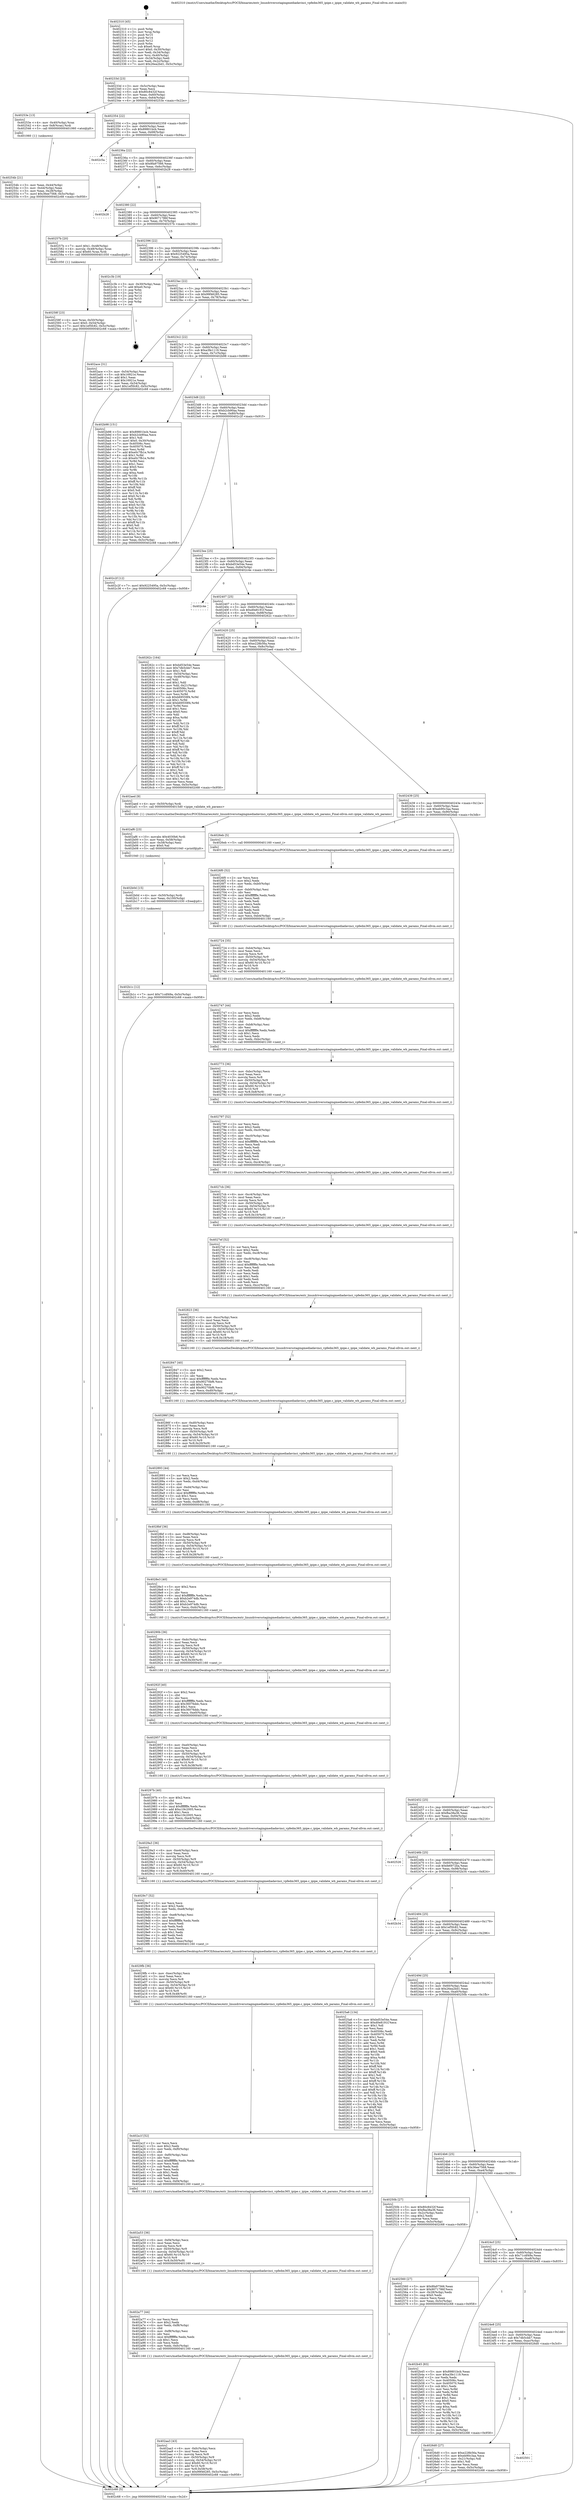 digraph "0x402310" {
  label = "0x402310 (/mnt/c/Users/mathe/Desktop/tcc/POCII/binaries/extr_linuxdriversstagingmediadavinci_vpfedm365_ipipe.c_ipipe_validate_wb_params_Final-ollvm.out::main(0))"
  labelloc = "t"
  node[shape=record]

  Entry [label="",width=0.3,height=0.3,shape=circle,fillcolor=black,style=filled]
  "0x40233d" [label="{
     0x40233d [23]\l
     | [instrs]\l
     &nbsp;&nbsp;0x40233d \<+3\>: mov -0x5c(%rbp),%eax\l
     &nbsp;&nbsp;0x402340 \<+2\>: mov %eax,%ecx\l
     &nbsp;&nbsp;0x402342 \<+6\>: sub $0x80c8432f,%ecx\l
     &nbsp;&nbsp;0x402348 \<+3\>: mov %eax,-0x60(%rbp)\l
     &nbsp;&nbsp;0x40234b \<+3\>: mov %ecx,-0x64(%rbp)\l
     &nbsp;&nbsp;0x40234e \<+6\>: je 000000000040253e \<main+0x22e\>\l
  }"]
  "0x40253e" [label="{
     0x40253e [13]\l
     | [instrs]\l
     &nbsp;&nbsp;0x40253e \<+4\>: mov -0x40(%rbp),%rax\l
     &nbsp;&nbsp;0x402542 \<+4\>: mov 0x8(%rax),%rdi\l
     &nbsp;&nbsp;0x402546 \<+5\>: call 0000000000401060 \<atoi@plt\>\l
     | [calls]\l
     &nbsp;&nbsp;0x401060 \{1\} (unknown)\l
  }"]
  "0x402354" [label="{
     0x402354 [22]\l
     | [instrs]\l
     &nbsp;&nbsp;0x402354 \<+5\>: jmp 0000000000402359 \<main+0x49\>\l
     &nbsp;&nbsp;0x402359 \<+3\>: mov -0x60(%rbp),%eax\l
     &nbsp;&nbsp;0x40235c \<+5\>: sub $0x89801bcb,%eax\l
     &nbsp;&nbsp;0x402361 \<+3\>: mov %eax,-0x68(%rbp)\l
     &nbsp;&nbsp;0x402364 \<+6\>: je 0000000000402c5a \<main+0x94a\>\l
  }"]
  Exit [label="",width=0.3,height=0.3,shape=circle,fillcolor=black,style=filled,peripheries=2]
  "0x402c5a" [label="{
     0x402c5a\l
  }", style=dashed]
  "0x40236a" [label="{
     0x40236a [22]\l
     | [instrs]\l
     &nbsp;&nbsp;0x40236a \<+5\>: jmp 000000000040236f \<main+0x5f\>\l
     &nbsp;&nbsp;0x40236f \<+3\>: mov -0x60(%rbp),%eax\l
     &nbsp;&nbsp;0x402372 \<+5\>: sub $0x8fa97566,%eax\l
     &nbsp;&nbsp;0x402377 \<+3\>: mov %eax,-0x6c(%rbp)\l
     &nbsp;&nbsp;0x40237a \<+6\>: je 0000000000402b28 \<main+0x818\>\l
  }"]
  "0x402b1c" [label="{
     0x402b1c [12]\l
     | [instrs]\l
     &nbsp;&nbsp;0x402b1c \<+7\>: movl $0x71cdf49a,-0x5c(%rbp)\l
     &nbsp;&nbsp;0x402b23 \<+5\>: jmp 0000000000402c68 \<main+0x958\>\l
  }"]
  "0x402b28" [label="{
     0x402b28\l
  }", style=dashed]
  "0x402380" [label="{
     0x402380 [22]\l
     | [instrs]\l
     &nbsp;&nbsp;0x402380 \<+5\>: jmp 0000000000402385 \<main+0x75\>\l
     &nbsp;&nbsp;0x402385 \<+3\>: mov -0x60(%rbp),%eax\l
     &nbsp;&nbsp;0x402388 \<+5\>: sub $0x9071786f,%eax\l
     &nbsp;&nbsp;0x40238d \<+3\>: mov %eax,-0x70(%rbp)\l
     &nbsp;&nbsp;0x402390 \<+6\>: je 000000000040257b \<main+0x26b\>\l
  }"]
  "0x402b0d" [label="{
     0x402b0d [15]\l
     | [instrs]\l
     &nbsp;&nbsp;0x402b0d \<+4\>: mov -0x50(%rbp),%rdi\l
     &nbsp;&nbsp;0x402b11 \<+6\>: mov %eax,-0x100(%rbp)\l
     &nbsp;&nbsp;0x402b17 \<+5\>: call 0000000000401030 \<free@plt\>\l
     | [calls]\l
     &nbsp;&nbsp;0x401030 \{1\} (unknown)\l
  }"]
  "0x40257b" [label="{
     0x40257b [20]\l
     | [instrs]\l
     &nbsp;&nbsp;0x40257b \<+7\>: movl $0x1,-0x48(%rbp)\l
     &nbsp;&nbsp;0x402582 \<+4\>: movslq -0x48(%rbp),%rax\l
     &nbsp;&nbsp;0x402586 \<+4\>: imul $0x60,%rax,%rdi\l
     &nbsp;&nbsp;0x40258a \<+5\>: call 0000000000401050 \<malloc@plt\>\l
     | [calls]\l
     &nbsp;&nbsp;0x401050 \{1\} (unknown)\l
  }"]
  "0x402396" [label="{
     0x402396 [22]\l
     | [instrs]\l
     &nbsp;&nbsp;0x402396 \<+5\>: jmp 000000000040239b \<main+0x8b\>\l
     &nbsp;&nbsp;0x40239b \<+3\>: mov -0x60(%rbp),%eax\l
     &nbsp;&nbsp;0x40239e \<+5\>: sub $0x9225495a,%eax\l
     &nbsp;&nbsp;0x4023a3 \<+3\>: mov %eax,-0x74(%rbp)\l
     &nbsp;&nbsp;0x4023a6 \<+6\>: je 0000000000402c3b \<main+0x92b\>\l
  }"]
  "0x402af6" [label="{
     0x402af6 [23]\l
     | [instrs]\l
     &nbsp;&nbsp;0x402af6 \<+10\>: movabs $0x4030b6,%rdi\l
     &nbsp;&nbsp;0x402b00 \<+3\>: mov %eax,-0x58(%rbp)\l
     &nbsp;&nbsp;0x402b03 \<+3\>: mov -0x58(%rbp),%esi\l
     &nbsp;&nbsp;0x402b06 \<+2\>: mov $0x0,%al\l
     &nbsp;&nbsp;0x402b08 \<+5\>: call 0000000000401040 \<printf@plt\>\l
     | [calls]\l
     &nbsp;&nbsp;0x401040 \{1\} (unknown)\l
  }"]
  "0x402c3b" [label="{
     0x402c3b [19]\l
     | [instrs]\l
     &nbsp;&nbsp;0x402c3b \<+3\>: mov -0x30(%rbp),%eax\l
     &nbsp;&nbsp;0x402c3e \<+7\>: add $0xe0,%rsp\l
     &nbsp;&nbsp;0x402c45 \<+1\>: pop %rbx\l
     &nbsp;&nbsp;0x402c46 \<+2\>: pop %r12\l
     &nbsp;&nbsp;0x402c48 \<+2\>: pop %r14\l
     &nbsp;&nbsp;0x402c4a \<+2\>: pop %r15\l
     &nbsp;&nbsp;0x402c4c \<+1\>: pop %rbp\l
     &nbsp;&nbsp;0x402c4d \<+1\>: ret\l
  }"]
  "0x4023ac" [label="{
     0x4023ac [22]\l
     | [instrs]\l
     &nbsp;&nbsp;0x4023ac \<+5\>: jmp 00000000004023b1 \<main+0xa1\>\l
     &nbsp;&nbsp;0x4023b1 \<+3\>: mov -0x60(%rbp),%eax\l
     &nbsp;&nbsp;0x4023b4 \<+5\>: sub $0x99f46285,%eax\l
     &nbsp;&nbsp;0x4023b9 \<+3\>: mov %eax,-0x78(%rbp)\l
     &nbsp;&nbsp;0x4023bc \<+6\>: je 0000000000402ace \<main+0x7be\>\l
  }"]
  "0x402aa3" [label="{
     0x402aa3 [43]\l
     | [instrs]\l
     &nbsp;&nbsp;0x402aa3 \<+6\>: mov -0xfc(%rbp),%ecx\l
     &nbsp;&nbsp;0x402aa9 \<+3\>: imul %eax,%ecx\l
     &nbsp;&nbsp;0x402aac \<+3\>: movslq %ecx,%r8\l
     &nbsp;&nbsp;0x402aaf \<+4\>: mov -0x50(%rbp),%r9\l
     &nbsp;&nbsp;0x402ab3 \<+4\>: movslq -0x54(%rbp),%r10\l
     &nbsp;&nbsp;0x402ab7 \<+4\>: imul $0x60,%r10,%r10\l
     &nbsp;&nbsp;0x402abb \<+3\>: add %r10,%r9\l
     &nbsp;&nbsp;0x402abe \<+4\>: mov %r8,0x58(%r9)\l
     &nbsp;&nbsp;0x402ac2 \<+7\>: movl $0x99f46285,-0x5c(%rbp)\l
     &nbsp;&nbsp;0x402ac9 \<+5\>: jmp 0000000000402c68 \<main+0x958\>\l
  }"]
  "0x402ace" [label="{
     0x402ace [31]\l
     | [instrs]\l
     &nbsp;&nbsp;0x402ace \<+3\>: mov -0x54(%rbp),%eax\l
     &nbsp;&nbsp;0x402ad1 \<+5\>: sub $0x16921e,%eax\l
     &nbsp;&nbsp;0x402ad6 \<+3\>: add $0x1,%eax\l
     &nbsp;&nbsp;0x402ad9 \<+5\>: add $0x16921e,%eax\l
     &nbsp;&nbsp;0x402ade \<+3\>: mov %eax,-0x54(%rbp)\l
     &nbsp;&nbsp;0x402ae1 \<+7\>: movl $0x1ef5fc82,-0x5c(%rbp)\l
     &nbsp;&nbsp;0x402ae8 \<+5\>: jmp 0000000000402c68 \<main+0x958\>\l
  }"]
  "0x4023c2" [label="{
     0x4023c2 [22]\l
     | [instrs]\l
     &nbsp;&nbsp;0x4023c2 \<+5\>: jmp 00000000004023c7 \<main+0xb7\>\l
     &nbsp;&nbsp;0x4023c7 \<+3\>: mov -0x60(%rbp),%eax\l
     &nbsp;&nbsp;0x4023ca \<+5\>: sub $0xa3fe1119,%eax\l
     &nbsp;&nbsp;0x4023cf \<+3\>: mov %eax,-0x7c(%rbp)\l
     &nbsp;&nbsp;0x4023d2 \<+6\>: je 0000000000402b98 \<main+0x888\>\l
  }"]
  "0x402a77" [label="{
     0x402a77 [44]\l
     | [instrs]\l
     &nbsp;&nbsp;0x402a77 \<+2\>: xor %ecx,%ecx\l
     &nbsp;&nbsp;0x402a79 \<+5\>: mov $0x2,%edx\l
     &nbsp;&nbsp;0x402a7e \<+6\>: mov %edx,-0xf8(%rbp)\l
     &nbsp;&nbsp;0x402a84 \<+1\>: cltd\l
     &nbsp;&nbsp;0x402a85 \<+6\>: mov -0xf8(%rbp),%esi\l
     &nbsp;&nbsp;0x402a8b \<+2\>: idiv %esi\l
     &nbsp;&nbsp;0x402a8d \<+6\>: imul $0xfffffffe,%edx,%edx\l
     &nbsp;&nbsp;0x402a93 \<+3\>: sub $0x1,%ecx\l
     &nbsp;&nbsp;0x402a96 \<+2\>: sub %ecx,%edx\l
     &nbsp;&nbsp;0x402a98 \<+6\>: mov %edx,-0xfc(%rbp)\l
     &nbsp;&nbsp;0x402a9e \<+5\>: call 0000000000401160 \<next_i\>\l
     | [calls]\l
     &nbsp;&nbsp;0x401160 \{1\} (/mnt/c/Users/mathe/Desktop/tcc/POCII/binaries/extr_linuxdriversstagingmediadavinci_vpfedm365_ipipe.c_ipipe_validate_wb_params_Final-ollvm.out::next_i)\l
  }"]
  "0x402b98" [label="{
     0x402b98 [151]\l
     | [instrs]\l
     &nbsp;&nbsp;0x402b98 \<+5\>: mov $0x89801bcb,%eax\l
     &nbsp;&nbsp;0x402b9d \<+5\>: mov $0xb2cb90aa,%ecx\l
     &nbsp;&nbsp;0x402ba2 \<+2\>: mov $0x1,%dl\l
     &nbsp;&nbsp;0x402ba4 \<+7\>: movl $0x0,-0x30(%rbp)\l
     &nbsp;&nbsp;0x402bab \<+7\>: mov 0x40506c,%esi\l
     &nbsp;&nbsp;0x402bb2 \<+7\>: mov 0x405070,%edi\l
     &nbsp;&nbsp;0x402bb9 \<+3\>: mov %esi,%r8d\l
     &nbsp;&nbsp;0x402bbc \<+7\>: add $0xe0c7fb1e,%r8d\l
     &nbsp;&nbsp;0x402bc3 \<+4\>: sub $0x1,%r8d\l
     &nbsp;&nbsp;0x402bc7 \<+7\>: sub $0xe0c7fb1e,%r8d\l
     &nbsp;&nbsp;0x402bce \<+4\>: imul %r8d,%esi\l
     &nbsp;&nbsp;0x402bd2 \<+3\>: and $0x1,%esi\l
     &nbsp;&nbsp;0x402bd5 \<+3\>: cmp $0x0,%esi\l
     &nbsp;&nbsp;0x402bd8 \<+4\>: sete %r9b\l
     &nbsp;&nbsp;0x402bdc \<+3\>: cmp $0xa,%edi\l
     &nbsp;&nbsp;0x402bdf \<+4\>: setl %r10b\l
     &nbsp;&nbsp;0x402be3 \<+3\>: mov %r9b,%r11b\l
     &nbsp;&nbsp;0x402be6 \<+4\>: xor $0xff,%r11b\l
     &nbsp;&nbsp;0x402bea \<+3\>: mov %r10b,%bl\l
     &nbsp;&nbsp;0x402bed \<+3\>: xor $0xff,%bl\l
     &nbsp;&nbsp;0x402bf0 \<+3\>: xor $0x0,%dl\l
     &nbsp;&nbsp;0x402bf3 \<+3\>: mov %r11b,%r14b\l
     &nbsp;&nbsp;0x402bf6 \<+4\>: and $0x0,%r14b\l
     &nbsp;&nbsp;0x402bfa \<+3\>: and %dl,%r9b\l
     &nbsp;&nbsp;0x402bfd \<+3\>: mov %bl,%r15b\l
     &nbsp;&nbsp;0x402c00 \<+4\>: and $0x0,%r15b\l
     &nbsp;&nbsp;0x402c04 \<+3\>: and %dl,%r10b\l
     &nbsp;&nbsp;0x402c07 \<+3\>: or %r9b,%r14b\l
     &nbsp;&nbsp;0x402c0a \<+3\>: or %r10b,%r15b\l
     &nbsp;&nbsp;0x402c0d \<+3\>: xor %r15b,%r14b\l
     &nbsp;&nbsp;0x402c10 \<+3\>: or %bl,%r11b\l
     &nbsp;&nbsp;0x402c13 \<+4\>: xor $0xff,%r11b\l
     &nbsp;&nbsp;0x402c17 \<+3\>: or $0x0,%dl\l
     &nbsp;&nbsp;0x402c1a \<+3\>: and %dl,%r11b\l
     &nbsp;&nbsp;0x402c1d \<+3\>: or %r11b,%r14b\l
     &nbsp;&nbsp;0x402c20 \<+4\>: test $0x1,%r14b\l
     &nbsp;&nbsp;0x402c24 \<+3\>: cmovne %ecx,%eax\l
     &nbsp;&nbsp;0x402c27 \<+3\>: mov %eax,-0x5c(%rbp)\l
     &nbsp;&nbsp;0x402c2a \<+5\>: jmp 0000000000402c68 \<main+0x958\>\l
  }"]
  "0x4023d8" [label="{
     0x4023d8 [22]\l
     | [instrs]\l
     &nbsp;&nbsp;0x4023d8 \<+5\>: jmp 00000000004023dd \<main+0xcd\>\l
     &nbsp;&nbsp;0x4023dd \<+3\>: mov -0x60(%rbp),%eax\l
     &nbsp;&nbsp;0x4023e0 \<+5\>: sub $0xb2cb90aa,%eax\l
     &nbsp;&nbsp;0x4023e5 \<+3\>: mov %eax,-0x80(%rbp)\l
     &nbsp;&nbsp;0x4023e8 \<+6\>: je 0000000000402c2f \<main+0x91f\>\l
  }"]
  "0x402a53" [label="{
     0x402a53 [36]\l
     | [instrs]\l
     &nbsp;&nbsp;0x402a53 \<+6\>: mov -0xf4(%rbp),%ecx\l
     &nbsp;&nbsp;0x402a59 \<+3\>: imul %eax,%ecx\l
     &nbsp;&nbsp;0x402a5c \<+3\>: movslq %ecx,%r8\l
     &nbsp;&nbsp;0x402a5f \<+4\>: mov -0x50(%rbp),%r9\l
     &nbsp;&nbsp;0x402a63 \<+4\>: movslq -0x54(%rbp),%r10\l
     &nbsp;&nbsp;0x402a67 \<+4\>: imul $0x60,%r10,%r10\l
     &nbsp;&nbsp;0x402a6b \<+3\>: add %r10,%r9\l
     &nbsp;&nbsp;0x402a6e \<+4\>: mov %r8,0x50(%r9)\l
     &nbsp;&nbsp;0x402a72 \<+5\>: call 0000000000401160 \<next_i\>\l
     | [calls]\l
     &nbsp;&nbsp;0x401160 \{1\} (/mnt/c/Users/mathe/Desktop/tcc/POCII/binaries/extr_linuxdriversstagingmediadavinci_vpfedm365_ipipe.c_ipipe_validate_wb_params_Final-ollvm.out::next_i)\l
  }"]
  "0x402c2f" [label="{
     0x402c2f [12]\l
     | [instrs]\l
     &nbsp;&nbsp;0x402c2f \<+7\>: movl $0x9225495a,-0x5c(%rbp)\l
     &nbsp;&nbsp;0x402c36 \<+5\>: jmp 0000000000402c68 \<main+0x958\>\l
  }"]
  "0x4023ee" [label="{
     0x4023ee [25]\l
     | [instrs]\l
     &nbsp;&nbsp;0x4023ee \<+5\>: jmp 00000000004023f3 \<main+0xe3\>\l
     &nbsp;&nbsp;0x4023f3 \<+3\>: mov -0x60(%rbp),%eax\l
     &nbsp;&nbsp;0x4023f6 \<+5\>: sub $0xbd53e54e,%eax\l
     &nbsp;&nbsp;0x4023fb \<+6\>: mov %eax,-0x84(%rbp)\l
     &nbsp;&nbsp;0x402401 \<+6\>: je 0000000000402c4e \<main+0x93e\>\l
  }"]
  "0x402a1f" [label="{
     0x402a1f [52]\l
     | [instrs]\l
     &nbsp;&nbsp;0x402a1f \<+2\>: xor %ecx,%ecx\l
     &nbsp;&nbsp;0x402a21 \<+5\>: mov $0x2,%edx\l
     &nbsp;&nbsp;0x402a26 \<+6\>: mov %edx,-0xf0(%rbp)\l
     &nbsp;&nbsp;0x402a2c \<+1\>: cltd\l
     &nbsp;&nbsp;0x402a2d \<+6\>: mov -0xf0(%rbp),%esi\l
     &nbsp;&nbsp;0x402a33 \<+2\>: idiv %esi\l
     &nbsp;&nbsp;0x402a35 \<+6\>: imul $0xfffffffe,%edx,%edx\l
     &nbsp;&nbsp;0x402a3b \<+2\>: mov %ecx,%edi\l
     &nbsp;&nbsp;0x402a3d \<+2\>: sub %edx,%edi\l
     &nbsp;&nbsp;0x402a3f \<+2\>: mov %ecx,%edx\l
     &nbsp;&nbsp;0x402a41 \<+3\>: sub $0x1,%edx\l
     &nbsp;&nbsp;0x402a44 \<+2\>: add %edx,%edi\l
     &nbsp;&nbsp;0x402a46 \<+2\>: sub %edi,%ecx\l
     &nbsp;&nbsp;0x402a48 \<+6\>: mov %ecx,-0xf4(%rbp)\l
     &nbsp;&nbsp;0x402a4e \<+5\>: call 0000000000401160 \<next_i\>\l
     | [calls]\l
     &nbsp;&nbsp;0x401160 \{1\} (/mnt/c/Users/mathe/Desktop/tcc/POCII/binaries/extr_linuxdriversstagingmediadavinci_vpfedm365_ipipe.c_ipipe_validate_wb_params_Final-ollvm.out::next_i)\l
  }"]
  "0x402c4e" [label="{
     0x402c4e\l
  }", style=dashed]
  "0x402407" [label="{
     0x402407 [25]\l
     | [instrs]\l
     &nbsp;&nbsp;0x402407 \<+5\>: jmp 000000000040240c \<main+0xfc\>\l
     &nbsp;&nbsp;0x40240c \<+3\>: mov -0x60(%rbp),%eax\l
     &nbsp;&nbsp;0x40240f \<+5\>: sub $0xd0e8191f,%eax\l
     &nbsp;&nbsp;0x402414 \<+6\>: mov %eax,-0x88(%rbp)\l
     &nbsp;&nbsp;0x40241a \<+6\>: je 000000000040262c \<main+0x31c\>\l
  }"]
  "0x4029fb" [label="{
     0x4029fb [36]\l
     | [instrs]\l
     &nbsp;&nbsp;0x4029fb \<+6\>: mov -0xec(%rbp),%ecx\l
     &nbsp;&nbsp;0x402a01 \<+3\>: imul %eax,%ecx\l
     &nbsp;&nbsp;0x402a04 \<+3\>: movslq %ecx,%r8\l
     &nbsp;&nbsp;0x402a07 \<+4\>: mov -0x50(%rbp),%r9\l
     &nbsp;&nbsp;0x402a0b \<+4\>: movslq -0x54(%rbp),%r10\l
     &nbsp;&nbsp;0x402a0f \<+4\>: imul $0x60,%r10,%r10\l
     &nbsp;&nbsp;0x402a13 \<+3\>: add %r10,%r9\l
     &nbsp;&nbsp;0x402a16 \<+4\>: mov %r8,0x48(%r9)\l
     &nbsp;&nbsp;0x402a1a \<+5\>: call 0000000000401160 \<next_i\>\l
     | [calls]\l
     &nbsp;&nbsp;0x401160 \{1\} (/mnt/c/Users/mathe/Desktop/tcc/POCII/binaries/extr_linuxdriversstagingmediadavinci_vpfedm365_ipipe.c_ipipe_validate_wb_params_Final-ollvm.out::next_i)\l
  }"]
  "0x40262c" [label="{
     0x40262c [164]\l
     | [instrs]\l
     &nbsp;&nbsp;0x40262c \<+5\>: mov $0xbd53e54e,%eax\l
     &nbsp;&nbsp;0x402631 \<+5\>: mov $0x7db5cbb7,%ecx\l
     &nbsp;&nbsp;0x402636 \<+2\>: mov $0x1,%dl\l
     &nbsp;&nbsp;0x402638 \<+3\>: mov -0x54(%rbp),%esi\l
     &nbsp;&nbsp;0x40263b \<+3\>: cmp -0x48(%rbp),%esi\l
     &nbsp;&nbsp;0x40263e \<+4\>: setl %dil\l
     &nbsp;&nbsp;0x402642 \<+4\>: and $0x1,%dil\l
     &nbsp;&nbsp;0x402646 \<+4\>: mov %dil,-0x21(%rbp)\l
     &nbsp;&nbsp;0x40264a \<+7\>: mov 0x40506c,%esi\l
     &nbsp;&nbsp;0x402651 \<+8\>: mov 0x405070,%r8d\l
     &nbsp;&nbsp;0x402659 \<+3\>: mov %esi,%r9d\l
     &nbsp;&nbsp;0x40265c \<+7\>: sub $0xb69559f4,%r9d\l
     &nbsp;&nbsp;0x402663 \<+4\>: sub $0x1,%r9d\l
     &nbsp;&nbsp;0x402667 \<+7\>: add $0xb69559f4,%r9d\l
     &nbsp;&nbsp;0x40266e \<+4\>: imul %r9d,%esi\l
     &nbsp;&nbsp;0x402672 \<+3\>: and $0x1,%esi\l
     &nbsp;&nbsp;0x402675 \<+3\>: cmp $0x0,%esi\l
     &nbsp;&nbsp;0x402678 \<+4\>: sete %dil\l
     &nbsp;&nbsp;0x40267c \<+4\>: cmp $0xa,%r8d\l
     &nbsp;&nbsp;0x402680 \<+4\>: setl %r10b\l
     &nbsp;&nbsp;0x402684 \<+3\>: mov %dil,%r11b\l
     &nbsp;&nbsp;0x402687 \<+4\>: xor $0xff,%r11b\l
     &nbsp;&nbsp;0x40268b \<+3\>: mov %r10b,%bl\l
     &nbsp;&nbsp;0x40268e \<+3\>: xor $0xff,%bl\l
     &nbsp;&nbsp;0x402691 \<+3\>: xor $0x1,%dl\l
     &nbsp;&nbsp;0x402694 \<+3\>: mov %r11b,%r14b\l
     &nbsp;&nbsp;0x402697 \<+4\>: and $0xff,%r14b\l
     &nbsp;&nbsp;0x40269b \<+3\>: and %dl,%dil\l
     &nbsp;&nbsp;0x40269e \<+3\>: mov %bl,%r15b\l
     &nbsp;&nbsp;0x4026a1 \<+4\>: and $0xff,%r15b\l
     &nbsp;&nbsp;0x4026a5 \<+3\>: and %dl,%r10b\l
     &nbsp;&nbsp;0x4026a8 \<+3\>: or %dil,%r14b\l
     &nbsp;&nbsp;0x4026ab \<+3\>: or %r10b,%r15b\l
     &nbsp;&nbsp;0x4026ae \<+3\>: xor %r15b,%r14b\l
     &nbsp;&nbsp;0x4026b1 \<+3\>: or %bl,%r11b\l
     &nbsp;&nbsp;0x4026b4 \<+4\>: xor $0xff,%r11b\l
     &nbsp;&nbsp;0x4026b8 \<+3\>: or $0x1,%dl\l
     &nbsp;&nbsp;0x4026bb \<+3\>: and %dl,%r11b\l
     &nbsp;&nbsp;0x4026be \<+3\>: or %r11b,%r14b\l
     &nbsp;&nbsp;0x4026c1 \<+4\>: test $0x1,%r14b\l
     &nbsp;&nbsp;0x4026c5 \<+3\>: cmovne %ecx,%eax\l
     &nbsp;&nbsp;0x4026c8 \<+3\>: mov %eax,-0x5c(%rbp)\l
     &nbsp;&nbsp;0x4026cb \<+5\>: jmp 0000000000402c68 \<main+0x958\>\l
  }"]
  "0x402420" [label="{
     0x402420 [25]\l
     | [instrs]\l
     &nbsp;&nbsp;0x402420 \<+5\>: jmp 0000000000402425 \<main+0x115\>\l
     &nbsp;&nbsp;0x402425 \<+3\>: mov -0x60(%rbp),%eax\l
     &nbsp;&nbsp;0x402428 \<+5\>: sub $0xe228b56a,%eax\l
     &nbsp;&nbsp;0x40242d \<+6\>: mov %eax,-0x8c(%rbp)\l
     &nbsp;&nbsp;0x402433 \<+6\>: je 0000000000402aed \<main+0x7dd\>\l
  }"]
  "0x4029c7" [label="{
     0x4029c7 [52]\l
     | [instrs]\l
     &nbsp;&nbsp;0x4029c7 \<+2\>: xor %ecx,%ecx\l
     &nbsp;&nbsp;0x4029c9 \<+5\>: mov $0x2,%edx\l
     &nbsp;&nbsp;0x4029ce \<+6\>: mov %edx,-0xe8(%rbp)\l
     &nbsp;&nbsp;0x4029d4 \<+1\>: cltd\l
     &nbsp;&nbsp;0x4029d5 \<+6\>: mov -0xe8(%rbp),%esi\l
     &nbsp;&nbsp;0x4029db \<+2\>: idiv %esi\l
     &nbsp;&nbsp;0x4029dd \<+6\>: imul $0xfffffffe,%edx,%edx\l
     &nbsp;&nbsp;0x4029e3 \<+2\>: mov %ecx,%edi\l
     &nbsp;&nbsp;0x4029e5 \<+2\>: sub %edx,%edi\l
     &nbsp;&nbsp;0x4029e7 \<+2\>: mov %ecx,%edx\l
     &nbsp;&nbsp;0x4029e9 \<+3\>: sub $0x1,%edx\l
     &nbsp;&nbsp;0x4029ec \<+2\>: add %edx,%edi\l
     &nbsp;&nbsp;0x4029ee \<+2\>: sub %edi,%ecx\l
     &nbsp;&nbsp;0x4029f0 \<+6\>: mov %ecx,-0xec(%rbp)\l
     &nbsp;&nbsp;0x4029f6 \<+5\>: call 0000000000401160 \<next_i\>\l
     | [calls]\l
     &nbsp;&nbsp;0x401160 \{1\} (/mnt/c/Users/mathe/Desktop/tcc/POCII/binaries/extr_linuxdriversstagingmediadavinci_vpfedm365_ipipe.c_ipipe_validate_wb_params_Final-ollvm.out::next_i)\l
  }"]
  "0x402aed" [label="{
     0x402aed [9]\l
     | [instrs]\l
     &nbsp;&nbsp;0x402aed \<+4\>: mov -0x50(%rbp),%rdi\l
     &nbsp;&nbsp;0x402af1 \<+5\>: call 00000000004015d0 \<ipipe_validate_wb_params\>\l
     | [calls]\l
     &nbsp;&nbsp;0x4015d0 \{1\} (/mnt/c/Users/mathe/Desktop/tcc/POCII/binaries/extr_linuxdriversstagingmediadavinci_vpfedm365_ipipe.c_ipipe_validate_wb_params_Final-ollvm.out::ipipe_validate_wb_params)\l
  }"]
  "0x402439" [label="{
     0x402439 [25]\l
     | [instrs]\l
     &nbsp;&nbsp;0x402439 \<+5\>: jmp 000000000040243e \<main+0x12e\>\l
     &nbsp;&nbsp;0x40243e \<+3\>: mov -0x60(%rbp),%eax\l
     &nbsp;&nbsp;0x402441 \<+5\>: sub $0xeb90c3aa,%eax\l
     &nbsp;&nbsp;0x402446 \<+6\>: mov %eax,-0x90(%rbp)\l
     &nbsp;&nbsp;0x40244c \<+6\>: je 00000000004026eb \<main+0x3db\>\l
  }"]
  "0x4029a3" [label="{
     0x4029a3 [36]\l
     | [instrs]\l
     &nbsp;&nbsp;0x4029a3 \<+6\>: mov -0xe4(%rbp),%ecx\l
     &nbsp;&nbsp;0x4029a9 \<+3\>: imul %eax,%ecx\l
     &nbsp;&nbsp;0x4029ac \<+3\>: movslq %ecx,%r8\l
     &nbsp;&nbsp;0x4029af \<+4\>: mov -0x50(%rbp),%r9\l
     &nbsp;&nbsp;0x4029b3 \<+4\>: movslq -0x54(%rbp),%r10\l
     &nbsp;&nbsp;0x4029b7 \<+4\>: imul $0x60,%r10,%r10\l
     &nbsp;&nbsp;0x4029bb \<+3\>: add %r10,%r9\l
     &nbsp;&nbsp;0x4029be \<+4\>: mov %r8,0x40(%r9)\l
     &nbsp;&nbsp;0x4029c2 \<+5\>: call 0000000000401160 \<next_i\>\l
     | [calls]\l
     &nbsp;&nbsp;0x401160 \{1\} (/mnt/c/Users/mathe/Desktop/tcc/POCII/binaries/extr_linuxdriversstagingmediadavinci_vpfedm365_ipipe.c_ipipe_validate_wb_params_Final-ollvm.out::next_i)\l
  }"]
  "0x4026eb" [label="{
     0x4026eb [5]\l
     | [instrs]\l
     &nbsp;&nbsp;0x4026eb \<+5\>: call 0000000000401160 \<next_i\>\l
     | [calls]\l
     &nbsp;&nbsp;0x401160 \{1\} (/mnt/c/Users/mathe/Desktop/tcc/POCII/binaries/extr_linuxdriversstagingmediadavinci_vpfedm365_ipipe.c_ipipe_validate_wb_params_Final-ollvm.out::next_i)\l
  }"]
  "0x402452" [label="{
     0x402452 [25]\l
     | [instrs]\l
     &nbsp;&nbsp;0x402452 \<+5\>: jmp 0000000000402457 \<main+0x147\>\l
     &nbsp;&nbsp;0x402457 \<+3\>: mov -0x60(%rbp),%eax\l
     &nbsp;&nbsp;0x40245a \<+5\>: sub $0xfba38a36,%eax\l
     &nbsp;&nbsp;0x40245f \<+6\>: mov %eax,-0x94(%rbp)\l
     &nbsp;&nbsp;0x402465 \<+6\>: je 0000000000402526 \<main+0x216\>\l
  }"]
  "0x40297b" [label="{
     0x40297b [40]\l
     | [instrs]\l
     &nbsp;&nbsp;0x40297b \<+5\>: mov $0x2,%ecx\l
     &nbsp;&nbsp;0x402980 \<+1\>: cltd\l
     &nbsp;&nbsp;0x402981 \<+2\>: idiv %ecx\l
     &nbsp;&nbsp;0x402983 \<+6\>: imul $0xfffffffe,%edx,%ecx\l
     &nbsp;&nbsp;0x402989 \<+6\>: add $0xc19c2005,%ecx\l
     &nbsp;&nbsp;0x40298f \<+3\>: add $0x1,%ecx\l
     &nbsp;&nbsp;0x402992 \<+6\>: sub $0xc19c2005,%ecx\l
     &nbsp;&nbsp;0x402998 \<+6\>: mov %ecx,-0xe4(%rbp)\l
     &nbsp;&nbsp;0x40299e \<+5\>: call 0000000000401160 \<next_i\>\l
     | [calls]\l
     &nbsp;&nbsp;0x401160 \{1\} (/mnt/c/Users/mathe/Desktop/tcc/POCII/binaries/extr_linuxdriversstagingmediadavinci_vpfedm365_ipipe.c_ipipe_validate_wb_params_Final-ollvm.out::next_i)\l
  }"]
  "0x402526" [label="{
     0x402526\l
  }", style=dashed]
  "0x40246b" [label="{
     0x40246b [25]\l
     | [instrs]\l
     &nbsp;&nbsp;0x40246b \<+5\>: jmp 0000000000402470 \<main+0x160\>\l
     &nbsp;&nbsp;0x402470 \<+3\>: mov -0x60(%rbp),%eax\l
     &nbsp;&nbsp;0x402473 \<+5\>: sub $0xfe6972ba,%eax\l
     &nbsp;&nbsp;0x402478 \<+6\>: mov %eax,-0x98(%rbp)\l
     &nbsp;&nbsp;0x40247e \<+6\>: je 0000000000402b34 \<main+0x824\>\l
  }"]
  "0x402957" [label="{
     0x402957 [36]\l
     | [instrs]\l
     &nbsp;&nbsp;0x402957 \<+6\>: mov -0xe0(%rbp),%ecx\l
     &nbsp;&nbsp;0x40295d \<+3\>: imul %eax,%ecx\l
     &nbsp;&nbsp;0x402960 \<+3\>: movslq %ecx,%r8\l
     &nbsp;&nbsp;0x402963 \<+4\>: mov -0x50(%rbp),%r9\l
     &nbsp;&nbsp;0x402967 \<+4\>: movslq -0x54(%rbp),%r10\l
     &nbsp;&nbsp;0x40296b \<+4\>: imul $0x60,%r10,%r10\l
     &nbsp;&nbsp;0x40296f \<+3\>: add %r10,%r9\l
     &nbsp;&nbsp;0x402972 \<+4\>: mov %r8,0x38(%r9)\l
     &nbsp;&nbsp;0x402976 \<+5\>: call 0000000000401160 \<next_i\>\l
     | [calls]\l
     &nbsp;&nbsp;0x401160 \{1\} (/mnt/c/Users/mathe/Desktop/tcc/POCII/binaries/extr_linuxdriversstagingmediadavinci_vpfedm365_ipipe.c_ipipe_validate_wb_params_Final-ollvm.out::next_i)\l
  }"]
  "0x402b34" [label="{
     0x402b34\l
  }", style=dashed]
  "0x402484" [label="{
     0x402484 [25]\l
     | [instrs]\l
     &nbsp;&nbsp;0x402484 \<+5\>: jmp 0000000000402489 \<main+0x179\>\l
     &nbsp;&nbsp;0x402489 \<+3\>: mov -0x60(%rbp),%eax\l
     &nbsp;&nbsp;0x40248c \<+5\>: sub $0x1ef5fc82,%eax\l
     &nbsp;&nbsp;0x402491 \<+6\>: mov %eax,-0x9c(%rbp)\l
     &nbsp;&nbsp;0x402497 \<+6\>: je 00000000004025a6 \<main+0x296\>\l
  }"]
  "0x40292f" [label="{
     0x40292f [40]\l
     | [instrs]\l
     &nbsp;&nbsp;0x40292f \<+5\>: mov $0x2,%ecx\l
     &nbsp;&nbsp;0x402934 \<+1\>: cltd\l
     &nbsp;&nbsp;0x402935 \<+2\>: idiv %ecx\l
     &nbsp;&nbsp;0x402937 \<+6\>: imul $0xfffffffe,%edx,%ecx\l
     &nbsp;&nbsp;0x40293d \<+6\>: sub $0x36076ddc,%ecx\l
     &nbsp;&nbsp;0x402943 \<+3\>: add $0x1,%ecx\l
     &nbsp;&nbsp;0x402946 \<+6\>: add $0x36076ddc,%ecx\l
     &nbsp;&nbsp;0x40294c \<+6\>: mov %ecx,-0xe0(%rbp)\l
     &nbsp;&nbsp;0x402952 \<+5\>: call 0000000000401160 \<next_i\>\l
     | [calls]\l
     &nbsp;&nbsp;0x401160 \{1\} (/mnt/c/Users/mathe/Desktop/tcc/POCII/binaries/extr_linuxdriversstagingmediadavinci_vpfedm365_ipipe.c_ipipe_validate_wb_params_Final-ollvm.out::next_i)\l
  }"]
  "0x4025a6" [label="{
     0x4025a6 [134]\l
     | [instrs]\l
     &nbsp;&nbsp;0x4025a6 \<+5\>: mov $0xbd53e54e,%eax\l
     &nbsp;&nbsp;0x4025ab \<+5\>: mov $0xd0e8191f,%ecx\l
     &nbsp;&nbsp;0x4025b0 \<+2\>: mov $0x1,%dl\l
     &nbsp;&nbsp;0x4025b2 \<+2\>: xor %esi,%esi\l
     &nbsp;&nbsp;0x4025b4 \<+7\>: mov 0x40506c,%edi\l
     &nbsp;&nbsp;0x4025bb \<+8\>: mov 0x405070,%r8d\l
     &nbsp;&nbsp;0x4025c3 \<+3\>: sub $0x1,%esi\l
     &nbsp;&nbsp;0x4025c6 \<+3\>: mov %edi,%r9d\l
     &nbsp;&nbsp;0x4025c9 \<+3\>: add %esi,%r9d\l
     &nbsp;&nbsp;0x4025cc \<+4\>: imul %r9d,%edi\l
     &nbsp;&nbsp;0x4025d0 \<+3\>: and $0x1,%edi\l
     &nbsp;&nbsp;0x4025d3 \<+3\>: cmp $0x0,%edi\l
     &nbsp;&nbsp;0x4025d6 \<+4\>: sete %r10b\l
     &nbsp;&nbsp;0x4025da \<+4\>: cmp $0xa,%r8d\l
     &nbsp;&nbsp;0x4025de \<+4\>: setl %r11b\l
     &nbsp;&nbsp;0x4025e2 \<+3\>: mov %r10b,%bl\l
     &nbsp;&nbsp;0x4025e5 \<+3\>: xor $0xff,%bl\l
     &nbsp;&nbsp;0x4025e8 \<+3\>: mov %r11b,%r14b\l
     &nbsp;&nbsp;0x4025eb \<+4\>: xor $0xff,%r14b\l
     &nbsp;&nbsp;0x4025ef \<+3\>: xor $0x1,%dl\l
     &nbsp;&nbsp;0x4025f2 \<+3\>: mov %bl,%r15b\l
     &nbsp;&nbsp;0x4025f5 \<+4\>: and $0xff,%r15b\l
     &nbsp;&nbsp;0x4025f9 \<+3\>: and %dl,%r10b\l
     &nbsp;&nbsp;0x4025fc \<+3\>: mov %r14b,%r12b\l
     &nbsp;&nbsp;0x4025ff \<+4\>: and $0xff,%r12b\l
     &nbsp;&nbsp;0x402603 \<+3\>: and %dl,%r11b\l
     &nbsp;&nbsp;0x402606 \<+3\>: or %r10b,%r15b\l
     &nbsp;&nbsp;0x402609 \<+3\>: or %r11b,%r12b\l
     &nbsp;&nbsp;0x40260c \<+3\>: xor %r12b,%r15b\l
     &nbsp;&nbsp;0x40260f \<+3\>: or %r14b,%bl\l
     &nbsp;&nbsp;0x402612 \<+3\>: xor $0xff,%bl\l
     &nbsp;&nbsp;0x402615 \<+3\>: or $0x1,%dl\l
     &nbsp;&nbsp;0x402618 \<+2\>: and %dl,%bl\l
     &nbsp;&nbsp;0x40261a \<+3\>: or %bl,%r15b\l
     &nbsp;&nbsp;0x40261d \<+4\>: test $0x1,%r15b\l
     &nbsp;&nbsp;0x402621 \<+3\>: cmovne %ecx,%eax\l
     &nbsp;&nbsp;0x402624 \<+3\>: mov %eax,-0x5c(%rbp)\l
     &nbsp;&nbsp;0x402627 \<+5\>: jmp 0000000000402c68 \<main+0x958\>\l
  }"]
  "0x40249d" [label="{
     0x40249d [25]\l
     | [instrs]\l
     &nbsp;&nbsp;0x40249d \<+5\>: jmp 00000000004024a2 \<main+0x192\>\l
     &nbsp;&nbsp;0x4024a2 \<+3\>: mov -0x60(%rbp),%eax\l
     &nbsp;&nbsp;0x4024a5 \<+5\>: sub $0x26ea2bd1,%eax\l
     &nbsp;&nbsp;0x4024aa \<+6\>: mov %eax,-0xa0(%rbp)\l
     &nbsp;&nbsp;0x4024b0 \<+6\>: je 000000000040250b \<main+0x1fb\>\l
  }"]
  "0x40290b" [label="{
     0x40290b [36]\l
     | [instrs]\l
     &nbsp;&nbsp;0x40290b \<+6\>: mov -0xdc(%rbp),%ecx\l
     &nbsp;&nbsp;0x402911 \<+3\>: imul %eax,%ecx\l
     &nbsp;&nbsp;0x402914 \<+3\>: movslq %ecx,%r8\l
     &nbsp;&nbsp;0x402917 \<+4\>: mov -0x50(%rbp),%r9\l
     &nbsp;&nbsp;0x40291b \<+4\>: movslq -0x54(%rbp),%r10\l
     &nbsp;&nbsp;0x40291f \<+4\>: imul $0x60,%r10,%r10\l
     &nbsp;&nbsp;0x402923 \<+3\>: add %r10,%r9\l
     &nbsp;&nbsp;0x402926 \<+4\>: mov %r8,0x30(%r9)\l
     &nbsp;&nbsp;0x40292a \<+5\>: call 0000000000401160 \<next_i\>\l
     | [calls]\l
     &nbsp;&nbsp;0x401160 \{1\} (/mnt/c/Users/mathe/Desktop/tcc/POCII/binaries/extr_linuxdriversstagingmediadavinci_vpfedm365_ipipe.c_ipipe_validate_wb_params_Final-ollvm.out::next_i)\l
  }"]
  "0x40250b" [label="{
     0x40250b [27]\l
     | [instrs]\l
     &nbsp;&nbsp;0x40250b \<+5\>: mov $0x80c8432f,%eax\l
     &nbsp;&nbsp;0x402510 \<+5\>: mov $0xfba38a36,%ecx\l
     &nbsp;&nbsp;0x402515 \<+3\>: mov -0x2c(%rbp),%edx\l
     &nbsp;&nbsp;0x402518 \<+3\>: cmp $0x2,%edx\l
     &nbsp;&nbsp;0x40251b \<+3\>: cmovne %ecx,%eax\l
     &nbsp;&nbsp;0x40251e \<+3\>: mov %eax,-0x5c(%rbp)\l
     &nbsp;&nbsp;0x402521 \<+5\>: jmp 0000000000402c68 \<main+0x958\>\l
  }"]
  "0x4024b6" [label="{
     0x4024b6 [25]\l
     | [instrs]\l
     &nbsp;&nbsp;0x4024b6 \<+5\>: jmp 00000000004024bb \<main+0x1ab\>\l
     &nbsp;&nbsp;0x4024bb \<+3\>: mov -0x60(%rbp),%eax\l
     &nbsp;&nbsp;0x4024be \<+5\>: sub $0x36ee7568,%eax\l
     &nbsp;&nbsp;0x4024c3 \<+6\>: mov %eax,-0xa4(%rbp)\l
     &nbsp;&nbsp;0x4024c9 \<+6\>: je 0000000000402560 \<main+0x250\>\l
  }"]
  "0x402c68" [label="{
     0x402c68 [5]\l
     | [instrs]\l
     &nbsp;&nbsp;0x402c68 \<+5\>: jmp 000000000040233d \<main+0x2d\>\l
  }"]
  "0x402310" [label="{
     0x402310 [45]\l
     | [instrs]\l
     &nbsp;&nbsp;0x402310 \<+1\>: push %rbp\l
     &nbsp;&nbsp;0x402311 \<+3\>: mov %rsp,%rbp\l
     &nbsp;&nbsp;0x402314 \<+2\>: push %r15\l
     &nbsp;&nbsp;0x402316 \<+2\>: push %r14\l
     &nbsp;&nbsp;0x402318 \<+2\>: push %r12\l
     &nbsp;&nbsp;0x40231a \<+1\>: push %rbx\l
     &nbsp;&nbsp;0x40231b \<+7\>: sub $0xe0,%rsp\l
     &nbsp;&nbsp;0x402322 \<+7\>: movl $0x0,-0x30(%rbp)\l
     &nbsp;&nbsp;0x402329 \<+3\>: mov %edi,-0x34(%rbp)\l
     &nbsp;&nbsp;0x40232c \<+4\>: mov %rsi,-0x40(%rbp)\l
     &nbsp;&nbsp;0x402330 \<+3\>: mov -0x34(%rbp),%edi\l
     &nbsp;&nbsp;0x402333 \<+3\>: mov %edi,-0x2c(%rbp)\l
     &nbsp;&nbsp;0x402336 \<+7\>: movl $0x26ea2bd1,-0x5c(%rbp)\l
  }"]
  "0x40254b" [label="{
     0x40254b [21]\l
     | [instrs]\l
     &nbsp;&nbsp;0x40254b \<+3\>: mov %eax,-0x44(%rbp)\l
     &nbsp;&nbsp;0x40254e \<+3\>: mov -0x44(%rbp),%eax\l
     &nbsp;&nbsp;0x402551 \<+3\>: mov %eax,-0x28(%rbp)\l
     &nbsp;&nbsp;0x402554 \<+7\>: movl $0x36ee7568,-0x5c(%rbp)\l
     &nbsp;&nbsp;0x40255b \<+5\>: jmp 0000000000402c68 \<main+0x958\>\l
  }"]
  "0x4028e3" [label="{
     0x4028e3 [40]\l
     | [instrs]\l
     &nbsp;&nbsp;0x4028e3 \<+5\>: mov $0x2,%ecx\l
     &nbsp;&nbsp;0x4028e8 \<+1\>: cltd\l
     &nbsp;&nbsp;0x4028e9 \<+2\>: idiv %ecx\l
     &nbsp;&nbsp;0x4028eb \<+6\>: imul $0xfffffffe,%edx,%ecx\l
     &nbsp;&nbsp;0x4028f1 \<+6\>: sub $0xb2e974db,%ecx\l
     &nbsp;&nbsp;0x4028f7 \<+3\>: add $0x1,%ecx\l
     &nbsp;&nbsp;0x4028fa \<+6\>: add $0xb2e974db,%ecx\l
     &nbsp;&nbsp;0x402900 \<+6\>: mov %ecx,-0xdc(%rbp)\l
     &nbsp;&nbsp;0x402906 \<+5\>: call 0000000000401160 \<next_i\>\l
     | [calls]\l
     &nbsp;&nbsp;0x401160 \{1\} (/mnt/c/Users/mathe/Desktop/tcc/POCII/binaries/extr_linuxdriversstagingmediadavinci_vpfedm365_ipipe.c_ipipe_validate_wb_params_Final-ollvm.out::next_i)\l
  }"]
  "0x402560" [label="{
     0x402560 [27]\l
     | [instrs]\l
     &nbsp;&nbsp;0x402560 \<+5\>: mov $0x8fa97566,%eax\l
     &nbsp;&nbsp;0x402565 \<+5\>: mov $0x9071786f,%ecx\l
     &nbsp;&nbsp;0x40256a \<+3\>: mov -0x28(%rbp),%edx\l
     &nbsp;&nbsp;0x40256d \<+3\>: cmp $0x0,%edx\l
     &nbsp;&nbsp;0x402570 \<+3\>: cmove %ecx,%eax\l
     &nbsp;&nbsp;0x402573 \<+3\>: mov %eax,-0x5c(%rbp)\l
     &nbsp;&nbsp;0x402576 \<+5\>: jmp 0000000000402c68 \<main+0x958\>\l
  }"]
  "0x4024cf" [label="{
     0x4024cf [25]\l
     | [instrs]\l
     &nbsp;&nbsp;0x4024cf \<+5\>: jmp 00000000004024d4 \<main+0x1c4\>\l
     &nbsp;&nbsp;0x4024d4 \<+3\>: mov -0x60(%rbp),%eax\l
     &nbsp;&nbsp;0x4024d7 \<+5\>: sub $0x71cdf49a,%eax\l
     &nbsp;&nbsp;0x4024dc \<+6\>: mov %eax,-0xa8(%rbp)\l
     &nbsp;&nbsp;0x4024e2 \<+6\>: je 0000000000402b45 \<main+0x835\>\l
  }"]
  "0x40258f" [label="{
     0x40258f [23]\l
     | [instrs]\l
     &nbsp;&nbsp;0x40258f \<+4\>: mov %rax,-0x50(%rbp)\l
     &nbsp;&nbsp;0x402593 \<+7\>: movl $0x0,-0x54(%rbp)\l
     &nbsp;&nbsp;0x40259a \<+7\>: movl $0x1ef5fc82,-0x5c(%rbp)\l
     &nbsp;&nbsp;0x4025a1 \<+5\>: jmp 0000000000402c68 \<main+0x958\>\l
  }"]
  "0x4028bf" [label="{
     0x4028bf [36]\l
     | [instrs]\l
     &nbsp;&nbsp;0x4028bf \<+6\>: mov -0xd8(%rbp),%ecx\l
     &nbsp;&nbsp;0x4028c5 \<+3\>: imul %eax,%ecx\l
     &nbsp;&nbsp;0x4028c8 \<+3\>: movslq %ecx,%r8\l
     &nbsp;&nbsp;0x4028cb \<+4\>: mov -0x50(%rbp),%r9\l
     &nbsp;&nbsp;0x4028cf \<+4\>: movslq -0x54(%rbp),%r10\l
     &nbsp;&nbsp;0x4028d3 \<+4\>: imul $0x60,%r10,%r10\l
     &nbsp;&nbsp;0x4028d7 \<+3\>: add %r10,%r9\l
     &nbsp;&nbsp;0x4028da \<+4\>: mov %r8,0x28(%r9)\l
     &nbsp;&nbsp;0x4028de \<+5\>: call 0000000000401160 \<next_i\>\l
     | [calls]\l
     &nbsp;&nbsp;0x401160 \{1\} (/mnt/c/Users/mathe/Desktop/tcc/POCII/binaries/extr_linuxdriversstagingmediadavinci_vpfedm365_ipipe.c_ipipe_validate_wb_params_Final-ollvm.out::next_i)\l
  }"]
  "0x402b45" [label="{
     0x402b45 [83]\l
     | [instrs]\l
     &nbsp;&nbsp;0x402b45 \<+5\>: mov $0x89801bcb,%eax\l
     &nbsp;&nbsp;0x402b4a \<+5\>: mov $0xa3fe1119,%ecx\l
     &nbsp;&nbsp;0x402b4f \<+2\>: xor %edx,%edx\l
     &nbsp;&nbsp;0x402b51 \<+7\>: mov 0x40506c,%esi\l
     &nbsp;&nbsp;0x402b58 \<+7\>: mov 0x405070,%edi\l
     &nbsp;&nbsp;0x402b5f \<+3\>: sub $0x1,%edx\l
     &nbsp;&nbsp;0x402b62 \<+3\>: mov %esi,%r8d\l
     &nbsp;&nbsp;0x402b65 \<+3\>: add %edx,%r8d\l
     &nbsp;&nbsp;0x402b68 \<+4\>: imul %r8d,%esi\l
     &nbsp;&nbsp;0x402b6c \<+3\>: and $0x1,%esi\l
     &nbsp;&nbsp;0x402b6f \<+3\>: cmp $0x0,%esi\l
     &nbsp;&nbsp;0x402b72 \<+4\>: sete %r9b\l
     &nbsp;&nbsp;0x402b76 \<+3\>: cmp $0xa,%edi\l
     &nbsp;&nbsp;0x402b79 \<+4\>: setl %r10b\l
     &nbsp;&nbsp;0x402b7d \<+3\>: mov %r9b,%r11b\l
     &nbsp;&nbsp;0x402b80 \<+3\>: and %r10b,%r11b\l
     &nbsp;&nbsp;0x402b83 \<+3\>: xor %r10b,%r9b\l
     &nbsp;&nbsp;0x402b86 \<+3\>: or %r9b,%r11b\l
     &nbsp;&nbsp;0x402b89 \<+4\>: test $0x1,%r11b\l
     &nbsp;&nbsp;0x402b8d \<+3\>: cmovne %ecx,%eax\l
     &nbsp;&nbsp;0x402b90 \<+3\>: mov %eax,-0x5c(%rbp)\l
     &nbsp;&nbsp;0x402b93 \<+5\>: jmp 0000000000402c68 \<main+0x958\>\l
  }"]
  "0x4024e8" [label="{
     0x4024e8 [25]\l
     | [instrs]\l
     &nbsp;&nbsp;0x4024e8 \<+5\>: jmp 00000000004024ed \<main+0x1dd\>\l
     &nbsp;&nbsp;0x4024ed \<+3\>: mov -0x60(%rbp),%eax\l
     &nbsp;&nbsp;0x4024f0 \<+5\>: sub $0x7db5cbb7,%eax\l
     &nbsp;&nbsp;0x4024f5 \<+6\>: mov %eax,-0xac(%rbp)\l
     &nbsp;&nbsp;0x4024fb \<+6\>: je 00000000004026d0 \<main+0x3c0\>\l
  }"]
  "0x402893" [label="{
     0x402893 [44]\l
     | [instrs]\l
     &nbsp;&nbsp;0x402893 \<+2\>: xor %ecx,%ecx\l
     &nbsp;&nbsp;0x402895 \<+5\>: mov $0x2,%edx\l
     &nbsp;&nbsp;0x40289a \<+6\>: mov %edx,-0xd4(%rbp)\l
     &nbsp;&nbsp;0x4028a0 \<+1\>: cltd\l
     &nbsp;&nbsp;0x4028a1 \<+6\>: mov -0xd4(%rbp),%esi\l
     &nbsp;&nbsp;0x4028a7 \<+2\>: idiv %esi\l
     &nbsp;&nbsp;0x4028a9 \<+6\>: imul $0xfffffffe,%edx,%edx\l
     &nbsp;&nbsp;0x4028af \<+3\>: sub $0x1,%ecx\l
     &nbsp;&nbsp;0x4028b2 \<+2\>: sub %ecx,%edx\l
     &nbsp;&nbsp;0x4028b4 \<+6\>: mov %edx,-0xd8(%rbp)\l
     &nbsp;&nbsp;0x4028ba \<+5\>: call 0000000000401160 \<next_i\>\l
     | [calls]\l
     &nbsp;&nbsp;0x401160 \{1\} (/mnt/c/Users/mathe/Desktop/tcc/POCII/binaries/extr_linuxdriversstagingmediadavinci_vpfedm365_ipipe.c_ipipe_validate_wb_params_Final-ollvm.out::next_i)\l
  }"]
  "0x4026d0" [label="{
     0x4026d0 [27]\l
     | [instrs]\l
     &nbsp;&nbsp;0x4026d0 \<+5\>: mov $0xe228b56a,%eax\l
     &nbsp;&nbsp;0x4026d5 \<+5\>: mov $0xeb90c3aa,%ecx\l
     &nbsp;&nbsp;0x4026da \<+3\>: mov -0x21(%rbp),%dl\l
     &nbsp;&nbsp;0x4026dd \<+3\>: test $0x1,%dl\l
     &nbsp;&nbsp;0x4026e0 \<+3\>: cmovne %ecx,%eax\l
     &nbsp;&nbsp;0x4026e3 \<+3\>: mov %eax,-0x5c(%rbp)\l
     &nbsp;&nbsp;0x4026e6 \<+5\>: jmp 0000000000402c68 \<main+0x958\>\l
  }"]
  "0x402501" [label="{
     0x402501\l
  }", style=dashed]
  "0x4026f0" [label="{
     0x4026f0 [52]\l
     | [instrs]\l
     &nbsp;&nbsp;0x4026f0 \<+2\>: xor %ecx,%ecx\l
     &nbsp;&nbsp;0x4026f2 \<+5\>: mov $0x2,%edx\l
     &nbsp;&nbsp;0x4026f7 \<+6\>: mov %edx,-0xb0(%rbp)\l
     &nbsp;&nbsp;0x4026fd \<+1\>: cltd\l
     &nbsp;&nbsp;0x4026fe \<+6\>: mov -0xb0(%rbp),%esi\l
     &nbsp;&nbsp;0x402704 \<+2\>: idiv %esi\l
     &nbsp;&nbsp;0x402706 \<+6\>: imul $0xfffffffe,%edx,%edx\l
     &nbsp;&nbsp;0x40270c \<+2\>: mov %ecx,%edi\l
     &nbsp;&nbsp;0x40270e \<+2\>: sub %edx,%edi\l
     &nbsp;&nbsp;0x402710 \<+2\>: mov %ecx,%edx\l
     &nbsp;&nbsp;0x402712 \<+3\>: sub $0x1,%edx\l
     &nbsp;&nbsp;0x402715 \<+2\>: add %edx,%edi\l
     &nbsp;&nbsp;0x402717 \<+2\>: sub %edi,%ecx\l
     &nbsp;&nbsp;0x402719 \<+6\>: mov %ecx,-0xb4(%rbp)\l
     &nbsp;&nbsp;0x40271f \<+5\>: call 0000000000401160 \<next_i\>\l
     | [calls]\l
     &nbsp;&nbsp;0x401160 \{1\} (/mnt/c/Users/mathe/Desktop/tcc/POCII/binaries/extr_linuxdriversstagingmediadavinci_vpfedm365_ipipe.c_ipipe_validate_wb_params_Final-ollvm.out::next_i)\l
  }"]
  "0x402724" [label="{
     0x402724 [35]\l
     | [instrs]\l
     &nbsp;&nbsp;0x402724 \<+6\>: mov -0xb4(%rbp),%ecx\l
     &nbsp;&nbsp;0x40272a \<+3\>: imul %eax,%ecx\l
     &nbsp;&nbsp;0x40272d \<+3\>: movslq %ecx,%r8\l
     &nbsp;&nbsp;0x402730 \<+4\>: mov -0x50(%rbp),%r9\l
     &nbsp;&nbsp;0x402734 \<+4\>: movslq -0x54(%rbp),%r10\l
     &nbsp;&nbsp;0x402738 \<+4\>: imul $0x60,%r10,%r10\l
     &nbsp;&nbsp;0x40273c \<+3\>: add %r10,%r9\l
     &nbsp;&nbsp;0x40273f \<+3\>: mov %r8,(%r9)\l
     &nbsp;&nbsp;0x402742 \<+5\>: call 0000000000401160 \<next_i\>\l
     | [calls]\l
     &nbsp;&nbsp;0x401160 \{1\} (/mnt/c/Users/mathe/Desktop/tcc/POCII/binaries/extr_linuxdriversstagingmediadavinci_vpfedm365_ipipe.c_ipipe_validate_wb_params_Final-ollvm.out::next_i)\l
  }"]
  "0x402747" [label="{
     0x402747 [44]\l
     | [instrs]\l
     &nbsp;&nbsp;0x402747 \<+2\>: xor %ecx,%ecx\l
     &nbsp;&nbsp;0x402749 \<+5\>: mov $0x2,%edx\l
     &nbsp;&nbsp;0x40274e \<+6\>: mov %edx,-0xb8(%rbp)\l
     &nbsp;&nbsp;0x402754 \<+1\>: cltd\l
     &nbsp;&nbsp;0x402755 \<+6\>: mov -0xb8(%rbp),%esi\l
     &nbsp;&nbsp;0x40275b \<+2\>: idiv %esi\l
     &nbsp;&nbsp;0x40275d \<+6\>: imul $0xfffffffe,%edx,%edx\l
     &nbsp;&nbsp;0x402763 \<+3\>: sub $0x1,%ecx\l
     &nbsp;&nbsp;0x402766 \<+2\>: sub %ecx,%edx\l
     &nbsp;&nbsp;0x402768 \<+6\>: mov %edx,-0xbc(%rbp)\l
     &nbsp;&nbsp;0x40276e \<+5\>: call 0000000000401160 \<next_i\>\l
     | [calls]\l
     &nbsp;&nbsp;0x401160 \{1\} (/mnt/c/Users/mathe/Desktop/tcc/POCII/binaries/extr_linuxdriversstagingmediadavinci_vpfedm365_ipipe.c_ipipe_validate_wb_params_Final-ollvm.out::next_i)\l
  }"]
  "0x402773" [label="{
     0x402773 [36]\l
     | [instrs]\l
     &nbsp;&nbsp;0x402773 \<+6\>: mov -0xbc(%rbp),%ecx\l
     &nbsp;&nbsp;0x402779 \<+3\>: imul %eax,%ecx\l
     &nbsp;&nbsp;0x40277c \<+3\>: movslq %ecx,%r8\l
     &nbsp;&nbsp;0x40277f \<+4\>: mov -0x50(%rbp),%r9\l
     &nbsp;&nbsp;0x402783 \<+4\>: movslq -0x54(%rbp),%r10\l
     &nbsp;&nbsp;0x402787 \<+4\>: imul $0x60,%r10,%r10\l
     &nbsp;&nbsp;0x40278b \<+3\>: add %r10,%r9\l
     &nbsp;&nbsp;0x40278e \<+4\>: mov %r8,0x8(%r9)\l
     &nbsp;&nbsp;0x402792 \<+5\>: call 0000000000401160 \<next_i\>\l
     | [calls]\l
     &nbsp;&nbsp;0x401160 \{1\} (/mnt/c/Users/mathe/Desktop/tcc/POCII/binaries/extr_linuxdriversstagingmediadavinci_vpfedm365_ipipe.c_ipipe_validate_wb_params_Final-ollvm.out::next_i)\l
  }"]
  "0x402797" [label="{
     0x402797 [52]\l
     | [instrs]\l
     &nbsp;&nbsp;0x402797 \<+2\>: xor %ecx,%ecx\l
     &nbsp;&nbsp;0x402799 \<+5\>: mov $0x2,%edx\l
     &nbsp;&nbsp;0x40279e \<+6\>: mov %edx,-0xc0(%rbp)\l
     &nbsp;&nbsp;0x4027a4 \<+1\>: cltd\l
     &nbsp;&nbsp;0x4027a5 \<+6\>: mov -0xc0(%rbp),%esi\l
     &nbsp;&nbsp;0x4027ab \<+2\>: idiv %esi\l
     &nbsp;&nbsp;0x4027ad \<+6\>: imul $0xfffffffe,%edx,%edx\l
     &nbsp;&nbsp;0x4027b3 \<+2\>: mov %ecx,%edi\l
     &nbsp;&nbsp;0x4027b5 \<+2\>: sub %edx,%edi\l
     &nbsp;&nbsp;0x4027b7 \<+2\>: mov %ecx,%edx\l
     &nbsp;&nbsp;0x4027b9 \<+3\>: sub $0x1,%edx\l
     &nbsp;&nbsp;0x4027bc \<+2\>: add %edx,%edi\l
     &nbsp;&nbsp;0x4027be \<+2\>: sub %edi,%ecx\l
     &nbsp;&nbsp;0x4027c0 \<+6\>: mov %ecx,-0xc4(%rbp)\l
     &nbsp;&nbsp;0x4027c6 \<+5\>: call 0000000000401160 \<next_i\>\l
     | [calls]\l
     &nbsp;&nbsp;0x401160 \{1\} (/mnt/c/Users/mathe/Desktop/tcc/POCII/binaries/extr_linuxdriversstagingmediadavinci_vpfedm365_ipipe.c_ipipe_validate_wb_params_Final-ollvm.out::next_i)\l
  }"]
  "0x4027cb" [label="{
     0x4027cb [36]\l
     | [instrs]\l
     &nbsp;&nbsp;0x4027cb \<+6\>: mov -0xc4(%rbp),%ecx\l
     &nbsp;&nbsp;0x4027d1 \<+3\>: imul %eax,%ecx\l
     &nbsp;&nbsp;0x4027d4 \<+3\>: movslq %ecx,%r8\l
     &nbsp;&nbsp;0x4027d7 \<+4\>: mov -0x50(%rbp),%r9\l
     &nbsp;&nbsp;0x4027db \<+4\>: movslq -0x54(%rbp),%r10\l
     &nbsp;&nbsp;0x4027df \<+4\>: imul $0x60,%r10,%r10\l
     &nbsp;&nbsp;0x4027e3 \<+3\>: add %r10,%r9\l
     &nbsp;&nbsp;0x4027e6 \<+4\>: mov %r8,0x10(%r9)\l
     &nbsp;&nbsp;0x4027ea \<+5\>: call 0000000000401160 \<next_i\>\l
     | [calls]\l
     &nbsp;&nbsp;0x401160 \{1\} (/mnt/c/Users/mathe/Desktop/tcc/POCII/binaries/extr_linuxdriversstagingmediadavinci_vpfedm365_ipipe.c_ipipe_validate_wb_params_Final-ollvm.out::next_i)\l
  }"]
  "0x4027ef" [label="{
     0x4027ef [52]\l
     | [instrs]\l
     &nbsp;&nbsp;0x4027ef \<+2\>: xor %ecx,%ecx\l
     &nbsp;&nbsp;0x4027f1 \<+5\>: mov $0x2,%edx\l
     &nbsp;&nbsp;0x4027f6 \<+6\>: mov %edx,-0xc8(%rbp)\l
     &nbsp;&nbsp;0x4027fc \<+1\>: cltd\l
     &nbsp;&nbsp;0x4027fd \<+6\>: mov -0xc8(%rbp),%esi\l
     &nbsp;&nbsp;0x402803 \<+2\>: idiv %esi\l
     &nbsp;&nbsp;0x402805 \<+6\>: imul $0xfffffffe,%edx,%edx\l
     &nbsp;&nbsp;0x40280b \<+2\>: mov %ecx,%edi\l
     &nbsp;&nbsp;0x40280d \<+2\>: sub %edx,%edi\l
     &nbsp;&nbsp;0x40280f \<+2\>: mov %ecx,%edx\l
     &nbsp;&nbsp;0x402811 \<+3\>: sub $0x1,%edx\l
     &nbsp;&nbsp;0x402814 \<+2\>: add %edx,%edi\l
     &nbsp;&nbsp;0x402816 \<+2\>: sub %edi,%ecx\l
     &nbsp;&nbsp;0x402818 \<+6\>: mov %ecx,-0xcc(%rbp)\l
     &nbsp;&nbsp;0x40281e \<+5\>: call 0000000000401160 \<next_i\>\l
     | [calls]\l
     &nbsp;&nbsp;0x401160 \{1\} (/mnt/c/Users/mathe/Desktop/tcc/POCII/binaries/extr_linuxdriversstagingmediadavinci_vpfedm365_ipipe.c_ipipe_validate_wb_params_Final-ollvm.out::next_i)\l
  }"]
  "0x402823" [label="{
     0x402823 [36]\l
     | [instrs]\l
     &nbsp;&nbsp;0x402823 \<+6\>: mov -0xcc(%rbp),%ecx\l
     &nbsp;&nbsp;0x402829 \<+3\>: imul %eax,%ecx\l
     &nbsp;&nbsp;0x40282c \<+3\>: movslq %ecx,%r8\l
     &nbsp;&nbsp;0x40282f \<+4\>: mov -0x50(%rbp),%r9\l
     &nbsp;&nbsp;0x402833 \<+4\>: movslq -0x54(%rbp),%r10\l
     &nbsp;&nbsp;0x402837 \<+4\>: imul $0x60,%r10,%r10\l
     &nbsp;&nbsp;0x40283b \<+3\>: add %r10,%r9\l
     &nbsp;&nbsp;0x40283e \<+4\>: mov %r8,0x18(%r9)\l
     &nbsp;&nbsp;0x402842 \<+5\>: call 0000000000401160 \<next_i\>\l
     | [calls]\l
     &nbsp;&nbsp;0x401160 \{1\} (/mnt/c/Users/mathe/Desktop/tcc/POCII/binaries/extr_linuxdriversstagingmediadavinci_vpfedm365_ipipe.c_ipipe_validate_wb_params_Final-ollvm.out::next_i)\l
  }"]
  "0x402847" [label="{
     0x402847 [40]\l
     | [instrs]\l
     &nbsp;&nbsp;0x402847 \<+5\>: mov $0x2,%ecx\l
     &nbsp;&nbsp;0x40284c \<+1\>: cltd\l
     &nbsp;&nbsp;0x40284d \<+2\>: idiv %ecx\l
     &nbsp;&nbsp;0x40284f \<+6\>: imul $0xfffffffe,%edx,%ecx\l
     &nbsp;&nbsp;0x402855 \<+6\>: sub $0x90270bf6,%ecx\l
     &nbsp;&nbsp;0x40285b \<+3\>: add $0x1,%ecx\l
     &nbsp;&nbsp;0x40285e \<+6\>: add $0x90270bf6,%ecx\l
     &nbsp;&nbsp;0x402864 \<+6\>: mov %ecx,-0xd0(%rbp)\l
     &nbsp;&nbsp;0x40286a \<+5\>: call 0000000000401160 \<next_i\>\l
     | [calls]\l
     &nbsp;&nbsp;0x401160 \{1\} (/mnt/c/Users/mathe/Desktop/tcc/POCII/binaries/extr_linuxdriversstagingmediadavinci_vpfedm365_ipipe.c_ipipe_validate_wb_params_Final-ollvm.out::next_i)\l
  }"]
  "0x40286f" [label="{
     0x40286f [36]\l
     | [instrs]\l
     &nbsp;&nbsp;0x40286f \<+6\>: mov -0xd0(%rbp),%ecx\l
     &nbsp;&nbsp;0x402875 \<+3\>: imul %eax,%ecx\l
     &nbsp;&nbsp;0x402878 \<+3\>: movslq %ecx,%r8\l
     &nbsp;&nbsp;0x40287b \<+4\>: mov -0x50(%rbp),%r9\l
     &nbsp;&nbsp;0x40287f \<+4\>: movslq -0x54(%rbp),%r10\l
     &nbsp;&nbsp;0x402883 \<+4\>: imul $0x60,%r10,%r10\l
     &nbsp;&nbsp;0x402887 \<+3\>: add %r10,%r9\l
     &nbsp;&nbsp;0x40288a \<+4\>: mov %r8,0x20(%r9)\l
     &nbsp;&nbsp;0x40288e \<+5\>: call 0000000000401160 \<next_i\>\l
     | [calls]\l
     &nbsp;&nbsp;0x401160 \{1\} (/mnt/c/Users/mathe/Desktop/tcc/POCII/binaries/extr_linuxdriversstagingmediadavinci_vpfedm365_ipipe.c_ipipe_validate_wb_params_Final-ollvm.out::next_i)\l
  }"]
  Entry -> "0x402310" [label=" 1"]
  "0x40233d" -> "0x40253e" [label=" 1"]
  "0x40233d" -> "0x402354" [label=" 16"]
  "0x402c3b" -> Exit [label=" 1"]
  "0x402354" -> "0x402c5a" [label=" 0"]
  "0x402354" -> "0x40236a" [label=" 16"]
  "0x402c2f" -> "0x402c68" [label=" 1"]
  "0x40236a" -> "0x402b28" [label=" 0"]
  "0x40236a" -> "0x402380" [label=" 16"]
  "0x402b98" -> "0x402c68" [label=" 1"]
  "0x402380" -> "0x40257b" [label=" 1"]
  "0x402380" -> "0x402396" [label=" 15"]
  "0x402b45" -> "0x402c68" [label=" 1"]
  "0x402396" -> "0x402c3b" [label=" 1"]
  "0x402396" -> "0x4023ac" [label=" 14"]
  "0x402b1c" -> "0x402c68" [label=" 1"]
  "0x4023ac" -> "0x402ace" [label=" 1"]
  "0x4023ac" -> "0x4023c2" [label=" 13"]
  "0x402b0d" -> "0x402b1c" [label=" 1"]
  "0x4023c2" -> "0x402b98" [label=" 1"]
  "0x4023c2" -> "0x4023d8" [label=" 12"]
  "0x402af6" -> "0x402b0d" [label=" 1"]
  "0x4023d8" -> "0x402c2f" [label=" 1"]
  "0x4023d8" -> "0x4023ee" [label=" 11"]
  "0x402aed" -> "0x402af6" [label=" 1"]
  "0x4023ee" -> "0x402c4e" [label=" 0"]
  "0x4023ee" -> "0x402407" [label=" 11"]
  "0x402ace" -> "0x402c68" [label=" 1"]
  "0x402407" -> "0x40262c" [label=" 2"]
  "0x402407" -> "0x402420" [label=" 9"]
  "0x402aa3" -> "0x402c68" [label=" 1"]
  "0x402420" -> "0x402aed" [label=" 1"]
  "0x402420" -> "0x402439" [label=" 8"]
  "0x402a77" -> "0x402aa3" [label=" 1"]
  "0x402439" -> "0x4026eb" [label=" 1"]
  "0x402439" -> "0x402452" [label=" 7"]
  "0x402a53" -> "0x402a77" [label=" 1"]
  "0x402452" -> "0x402526" [label=" 0"]
  "0x402452" -> "0x40246b" [label=" 7"]
  "0x402a1f" -> "0x402a53" [label=" 1"]
  "0x40246b" -> "0x402b34" [label=" 0"]
  "0x40246b" -> "0x402484" [label=" 7"]
  "0x4029fb" -> "0x402a1f" [label=" 1"]
  "0x402484" -> "0x4025a6" [label=" 2"]
  "0x402484" -> "0x40249d" [label=" 5"]
  "0x4029c7" -> "0x4029fb" [label=" 1"]
  "0x40249d" -> "0x40250b" [label=" 1"]
  "0x40249d" -> "0x4024b6" [label=" 4"]
  "0x40250b" -> "0x402c68" [label=" 1"]
  "0x402310" -> "0x40233d" [label=" 1"]
  "0x402c68" -> "0x40233d" [label=" 16"]
  "0x40253e" -> "0x40254b" [label=" 1"]
  "0x40254b" -> "0x402c68" [label=" 1"]
  "0x4029a3" -> "0x4029c7" [label=" 1"]
  "0x4024b6" -> "0x402560" [label=" 1"]
  "0x4024b6" -> "0x4024cf" [label=" 3"]
  "0x402560" -> "0x402c68" [label=" 1"]
  "0x40257b" -> "0x40258f" [label=" 1"]
  "0x40258f" -> "0x402c68" [label=" 1"]
  "0x4025a6" -> "0x402c68" [label=" 2"]
  "0x40262c" -> "0x402c68" [label=" 2"]
  "0x40297b" -> "0x4029a3" [label=" 1"]
  "0x4024cf" -> "0x402b45" [label=" 1"]
  "0x4024cf" -> "0x4024e8" [label=" 2"]
  "0x402957" -> "0x40297b" [label=" 1"]
  "0x4024e8" -> "0x4026d0" [label=" 2"]
  "0x4024e8" -> "0x402501" [label=" 0"]
  "0x4026d0" -> "0x402c68" [label=" 2"]
  "0x4026eb" -> "0x4026f0" [label=" 1"]
  "0x4026f0" -> "0x402724" [label=" 1"]
  "0x402724" -> "0x402747" [label=" 1"]
  "0x402747" -> "0x402773" [label=" 1"]
  "0x402773" -> "0x402797" [label=" 1"]
  "0x402797" -> "0x4027cb" [label=" 1"]
  "0x4027cb" -> "0x4027ef" [label=" 1"]
  "0x4027ef" -> "0x402823" [label=" 1"]
  "0x402823" -> "0x402847" [label=" 1"]
  "0x402847" -> "0x40286f" [label=" 1"]
  "0x40286f" -> "0x402893" [label=" 1"]
  "0x402893" -> "0x4028bf" [label=" 1"]
  "0x4028bf" -> "0x4028e3" [label=" 1"]
  "0x4028e3" -> "0x40290b" [label=" 1"]
  "0x40290b" -> "0x40292f" [label=" 1"]
  "0x40292f" -> "0x402957" [label=" 1"]
}
